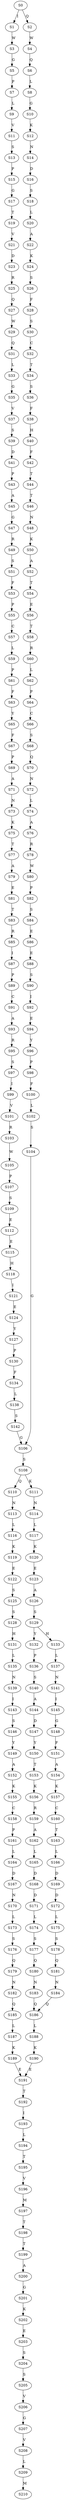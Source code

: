 strict digraph  {
	S0 -> S1 [ label = I ];
	S0 -> S2 [ label = Q ];
	S1 -> S3 [ label = W ];
	S2 -> S4 [ label = W ];
	S3 -> S5 [ label = G ];
	S4 -> S6 [ label = Q ];
	S5 -> S7 [ label = P ];
	S6 -> S8 [ label = L ];
	S7 -> S9 [ label = L ];
	S8 -> S10 [ label = G ];
	S9 -> S11 [ label = V ];
	S10 -> S12 [ label = K ];
	S11 -> S13 [ label = S ];
	S12 -> S14 [ label = N ];
	S13 -> S15 [ label = P ];
	S14 -> S16 [ label = D ];
	S15 -> S17 [ label = G ];
	S16 -> S18 [ label = S ];
	S17 -> S19 [ label = T ];
	S18 -> S20 [ label = L ];
	S19 -> S21 [ label = V ];
	S20 -> S22 [ label = A ];
	S21 -> S23 [ label = D ];
	S22 -> S24 [ label = K ];
	S23 -> S25 [ label = R ];
	S24 -> S26 [ label = S ];
	S25 -> S27 [ label = Q ];
	S26 -> S28 [ label = F ];
	S27 -> S29 [ label = W ];
	S28 -> S30 [ label = S ];
	S29 -> S31 [ label = Q ];
	S30 -> S32 [ label = C ];
	S31 -> S33 [ label = L ];
	S32 -> S34 [ label = T ];
	S33 -> S35 [ label = G ];
	S34 -> S36 [ label = S ];
	S35 -> S37 [ label = V ];
	S36 -> S38 [ label = F ];
	S37 -> S39 [ label = S ];
	S38 -> S40 [ label = H ];
	S39 -> S41 [ label = D ];
	S40 -> S42 [ label = F ];
	S41 -> S43 [ label = P ];
	S42 -> S44 [ label = T ];
	S43 -> S45 [ label = A ];
	S44 -> S46 [ label = T ];
	S45 -> S47 [ label = G ];
	S46 -> S48 [ label = N ];
	S47 -> S49 [ label = R ];
	S48 -> S50 [ label = K ];
	S49 -> S51 [ label = S ];
	S50 -> S52 [ label = A ];
	S51 -> S53 [ label = F ];
	S52 -> S54 [ label = T ];
	S53 -> S55 [ label = P ];
	S54 -> S56 [ label = E ];
	S55 -> S57 [ label = C ];
	S56 -> S58 [ label = T ];
	S57 -> S59 [ label = L ];
	S58 -> S60 [ label = R ];
	S59 -> S61 [ label = P ];
	S60 -> S62 [ label = L ];
	S61 -> S63 [ label = F ];
	S62 -> S64 [ label = P ];
	S63 -> S65 [ label = Y ];
	S64 -> S66 [ label = C ];
	S65 -> S67 [ label = F ];
	S66 -> S68 [ label = S ];
	S67 -> S69 [ label = P ];
	S68 -> S70 [ label = Q ];
	S69 -> S71 [ label = A ];
	S70 -> S72 [ label = N ];
	S71 -> S73 [ label = N ];
	S72 -> S74 [ label = L ];
	S73 -> S75 [ label = K ];
	S74 -> S76 [ label = A ];
	S75 -> S77 [ label = T ];
	S76 -> S78 [ label = R ];
	S77 -> S79 [ label = A ];
	S78 -> S80 [ label = W ];
	S79 -> S81 [ label = E ];
	S80 -> S82 [ label = P ];
	S81 -> S83 [ label = T ];
	S82 -> S84 [ label = S ];
	S83 -> S85 [ label = R ];
	S84 -> S86 [ label = E ];
	S85 -> S87 [ label = I ];
	S86 -> S88 [ label = E ];
	S87 -> S89 [ label = P ];
	S88 -> S90 [ label = S ];
	S89 -> S91 [ label = C ];
	S90 -> S92 [ label = I ];
	S91 -> S93 [ label = A ];
	S92 -> S94 [ label = E ];
	S93 -> S95 [ label = R ];
	S94 -> S96 [ label = Y ];
	S95 -> S97 [ label = S ];
	S96 -> S98 [ label = P ];
	S97 -> S99 [ label = I ];
	S98 -> S100 [ label = F ];
	S99 -> S101 [ label = V ];
	S100 -> S102 [ label = L ];
	S101 -> S103 [ label = R ];
	S102 -> S104 [ label = S ];
	S103 -> S105 [ label = W ];
	S104 -> S106 [ label = G ];
	S105 -> S107 [ label = P ];
	S106 -> S108 [ label = S ];
	S107 -> S109 [ label = S ];
	S108 -> S110 [ label = Q ];
	S108 -> S111 [ label = K ];
	S109 -> S112 [ label = E ];
	S110 -> S113 [ label = N ];
	S111 -> S114 [ label = N ];
	S112 -> S115 [ label = E ];
	S113 -> S116 [ label = L ];
	S114 -> S117 [ label = L ];
	S115 -> S118 [ label = H ];
	S116 -> S119 [ label = K ];
	S117 -> S120 [ label = K ];
	S118 -> S121 [ label = I ];
	S119 -> S122 [ label = E ];
	S120 -> S123 [ label = E ];
	S121 -> S124 [ label = E ];
	S122 -> S125 [ label = S ];
	S123 -> S126 [ label = A ];
	S124 -> S127 [ label = Y ];
	S125 -> S128 [ label = S ];
	S126 -> S129 [ label = S ];
	S127 -> S130 [ label = P ];
	S128 -> S131 [ label = H ];
	S129 -> S132 [ label = Y ];
	S129 -> S133 [ label = H ];
	S130 -> S134 [ label = F ];
	S131 -> S135 [ label = L ];
	S132 -> S136 [ label = P ];
	S133 -> S137 [ label = L ];
	S134 -> S138 [ label = L ];
	S135 -> S139 [ label = N ];
	S136 -> S140 [ label = S ];
	S137 -> S141 [ label = N ];
	S138 -> S142 [ label = S ];
	S139 -> S143 [ label = I ];
	S140 -> S144 [ label = A ];
	S141 -> S145 [ label = I ];
	S142 -> S106 [ label = G ];
	S143 -> S146 [ label = S ];
	S144 -> S147 [ label = D ];
	S145 -> S148 [ label = G ];
	S146 -> S149 [ label = Y ];
	S147 -> S150 [ label = Y ];
	S148 -> S151 [ label = F ];
	S149 -> S152 [ label = A ];
	S150 -> S153 [ label = T ];
	S151 -> S154 [ label = A ];
	S152 -> S155 [ label = K ];
	S153 -> S156 [ label = K ];
	S154 -> S157 [ label = K ];
	S155 -> S158 [ label = C ];
	S156 -> S159 [ label = R ];
	S157 -> S160 [ label = C ];
	S158 -> S161 [ label = P ];
	S159 -> S162 [ label = A ];
	S160 -> S163 [ label = T ];
	S161 -> S164 [ label = L ];
	S162 -> S165 [ label = L ];
	S163 -> S166 [ label = L ];
	S164 -> S167 [ label = D ];
	S165 -> S168 [ label = D ];
	S166 -> S169 [ label = D ];
	S167 -> S170 [ label = N ];
	S168 -> S171 [ label = D ];
	S169 -> S172 [ label = D ];
	S170 -> S173 [ label = L ];
	S171 -> S174 [ label = L ];
	S172 -> S175 [ label = L ];
	S173 -> S176 [ label = S ];
	S174 -> S177 [ label = S ];
	S175 -> S178 [ label = S ];
	S176 -> S179 [ label = Q ];
	S177 -> S180 [ label = Q ];
	S178 -> S181 [ label = Q ];
	S179 -> S182 [ label = N ];
	S180 -> S183 [ label = N ];
	S181 -> S184 [ label = N ];
	S182 -> S185 [ label = Q ];
	S183 -> S186 [ label = Q ];
	S184 -> S186 [ label = Q ];
	S185 -> S187 [ label = L ];
	S186 -> S188 [ label = L ];
	S187 -> S189 [ label = K ];
	S188 -> S190 [ label = K ];
	S189 -> S191 [ label = E ];
	S190 -> S191 [ label = E ];
	S191 -> S192 [ label = T ];
	S192 -> S193 [ label = I ];
	S193 -> S194 [ label = L ];
	S194 -> S195 [ label = T ];
	S195 -> S196 [ label = V ];
	S196 -> S197 [ label = M ];
	S197 -> S198 [ label = T ];
	S198 -> S199 [ label = T ];
	S199 -> S200 [ label = A ];
	S200 -> S201 [ label = G ];
	S201 -> S202 [ label = K ];
	S202 -> S203 [ label = E ];
	S203 -> S204 [ label = S ];
	S204 -> S205 [ label = S ];
	S205 -> S206 [ label = V ];
	S206 -> S207 [ label = G ];
	S207 -> S208 [ label = V ];
	S208 -> S209 [ label = L ];
	S209 -> S210 [ label = M ];
}
